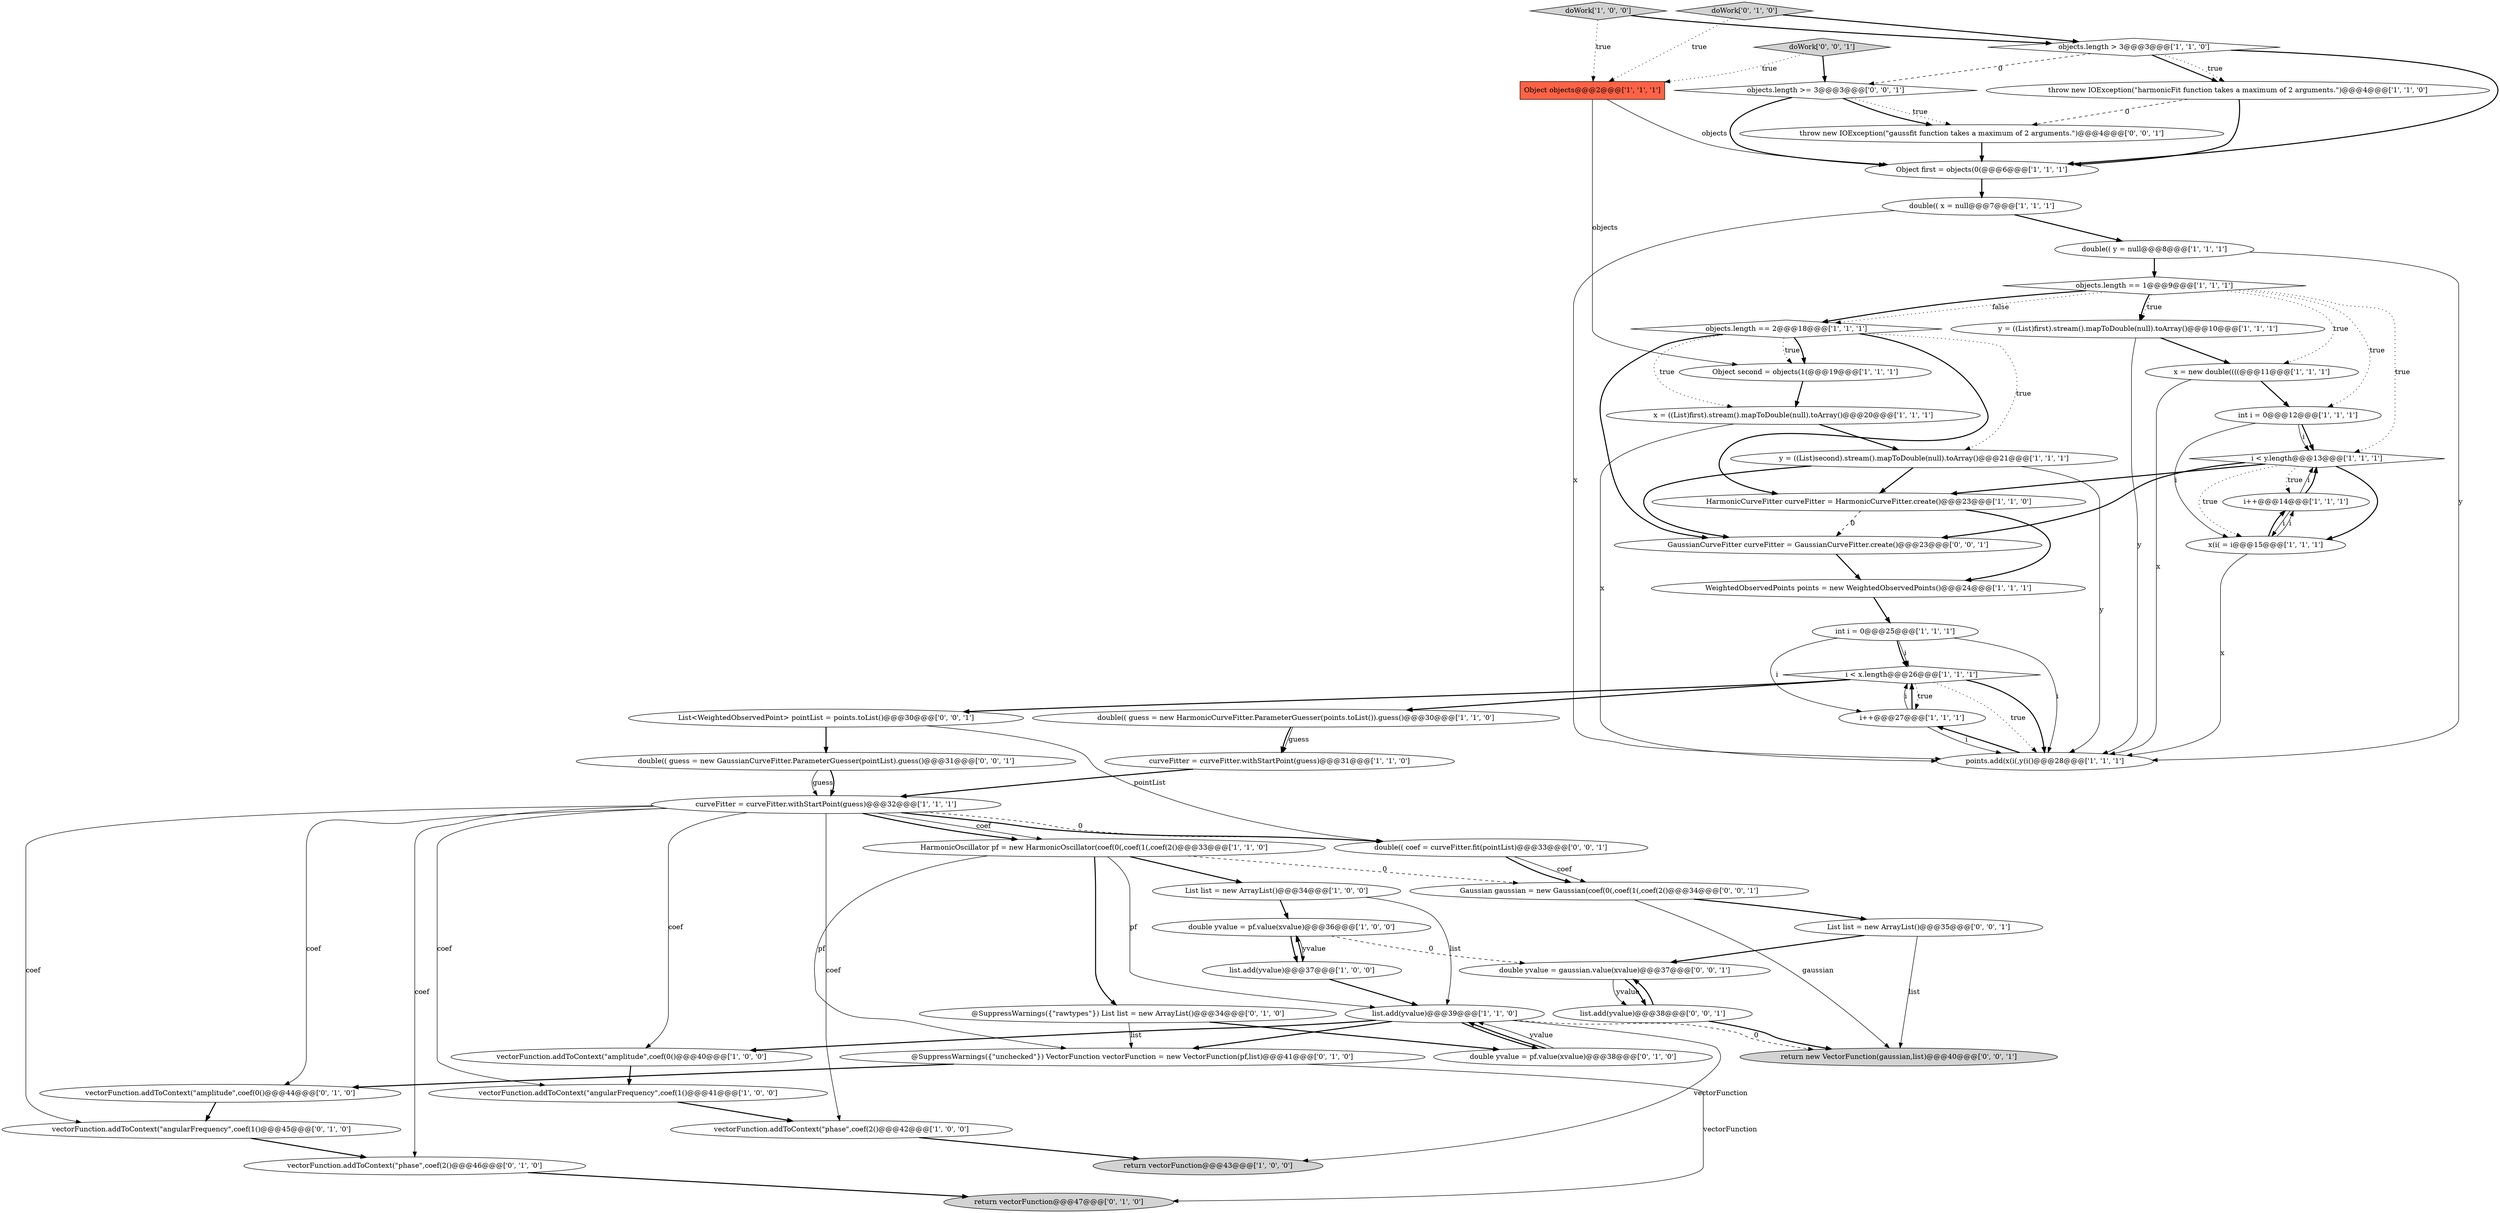 digraph {
5 [style = filled, label = "vectorFunction.addToContext(\"phase\",coef(2()@@@42@@@['1', '0', '0']", fillcolor = white, shape = ellipse image = "AAA0AAABBB1BBB"];
26 [style = filled, label = "double(( x = null@@@7@@@['1', '1', '1']", fillcolor = white, shape = ellipse image = "AAA0AAABBB1BBB"];
9 [style = filled, label = "i < x.length@@@26@@@['1', '1', '1']", fillcolor = white, shape = diamond image = "AAA0AAABBB1BBB"];
24 [style = filled, label = "i++@@@27@@@['1', '1', '1']", fillcolor = white, shape = ellipse image = "AAA0AAABBB1BBB"];
3 [style = filled, label = "vectorFunction.addToContext(\"angularFrequency\",coef(1()@@@41@@@['1', '0', '0']", fillcolor = white, shape = ellipse image = "AAA0AAABBB1BBB"];
55 [style = filled, label = "throw new IOException(\"gaussfit function takes a maximum of 2 arguments.\")@@@4@@@['0', '0', '1']", fillcolor = white, shape = ellipse image = "AAA0AAABBB3BBB"];
12 [style = filled, label = "int i = 0@@@12@@@['1', '1', '1']", fillcolor = white, shape = ellipse image = "AAA0AAABBB1BBB"];
35 [style = filled, label = "list.add(yvalue)@@@37@@@['1', '0', '0']", fillcolor = white, shape = ellipse image = "AAA0AAABBB1BBB"];
32 [style = filled, label = "WeightedObservedPoints points = new WeightedObservedPoints()@@@24@@@['1', '1', '1']", fillcolor = white, shape = ellipse image = "AAA0AAABBB1BBB"];
33 [style = filled, label = "double yvalue = pf.value(xvalue)@@@36@@@['1', '0', '0']", fillcolor = white, shape = ellipse image = "AAA0AAABBB1BBB"];
39 [style = filled, label = "vectorFunction.addToContext(\"amplitude\",coef(0()@@@44@@@['0', '1', '0']", fillcolor = white, shape = ellipse image = "AAA0AAABBB2BBB"];
22 [style = filled, label = "x = ((List)first).stream().mapToDouble(null).toArray()@@@20@@@['1', '1', '1']", fillcolor = white, shape = ellipse image = "AAA0AAABBB1BBB"];
46 [style = filled, label = "Gaussian gaussian = new Gaussian(coef(0(,coef(1(,coef(2()@@@34@@@['0', '0', '1']", fillcolor = white, shape = ellipse image = "AAA0AAABBB3BBB"];
6 [style = filled, label = "doWork['1', '0', '0']", fillcolor = lightgray, shape = diamond image = "AAA0AAABBB1BBB"];
37 [style = filled, label = "@SuppressWarnings({\"unchecked\"}) VectorFunction vectorFunction = new VectorFunction(pf,list)@@@41@@@['0', '1', '0']", fillcolor = white, shape = ellipse image = "AAA0AAABBB2BBB"];
10 [style = filled, label = "points.add(x(i(,y(i()@@@28@@@['1', '1', '1']", fillcolor = white, shape = ellipse image = "AAA0AAABBB1BBB"];
29 [style = filled, label = "i < y.length@@@13@@@['1', '1', '1']", fillcolor = white, shape = diamond image = "AAA0AAABBB1BBB"];
34 [style = filled, label = "y = ((List)second).stream().mapToDouble(null).toArray()@@@21@@@['1', '1', '1']", fillcolor = white, shape = ellipse image = "AAA0AAABBB1BBB"];
11 [style = filled, label = "curveFitter = curveFitter.withStartPoint(guess)@@@31@@@['1', '1', '0']", fillcolor = white, shape = ellipse image = "AAA0AAABBB1BBB"];
31 [style = filled, label = "i++@@@14@@@['1', '1', '1']", fillcolor = white, shape = ellipse image = "AAA0AAABBB1BBB"];
21 [style = filled, label = "List list = new ArrayList()@@@34@@@['1', '0', '0']", fillcolor = white, shape = ellipse image = "AAA0AAABBB1BBB"];
44 [style = filled, label = "List<WeightedObservedPoint> pointList = points.toList()@@@30@@@['0', '0', '1']", fillcolor = white, shape = ellipse image = "AAA0AAABBB3BBB"];
2 [style = filled, label = "objects.length == 2@@@18@@@['1', '1', '1']", fillcolor = white, shape = diamond image = "AAA0AAABBB1BBB"];
48 [style = filled, label = "list.add(yvalue)@@@38@@@['0', '0', '1']", fillcolor = white, shape = ellipse image = "AAA0AAABBB3BBB"];
38 [style = filled, label = "double yvalue = pf.value(xvalue)@@@38@@@['0', '1', '0']", fillcolor = white, shape = ellipse image = "AAA0AAABBB2BBB"];
40 [style = filled, label = "return vectorFunction@@@47@@@['0', '1', '0']", fillcolor = lightgray, shape = ellipse image = "AAA0AAABBB2BBB"];
52 [style = filled, label = "GaussianCurveFitter curveFitter = GaussianCurveFitter.create()@@@23@@@['0', '0', '1']", fillcolor = white, shape = ellipse image = "AAA0AAABBB3BBB"];
14 [style = filled, label = "vectorFunction.addToContext(\"amplitude\",coef(0()@@@40@@@['1', '0', '0']", fillcolor = white, shape = ellipse image = "AAA0AAABBB1BBB"];
47 [style = filled, label = "doWork['0', '0', '1']", fillcolor = lightgray, shape = diamond image = "AAA0AAABBB3BBB"];
0 [style = filled, label = "objects.length > 3@@@3@@@['1', '1', '0']", fillcolor = white, shape = diamond image = "AAA0AAABBB1BBB"];
50 [style = filled, label = "return new VectorFunction(gaussian,list)@@@40@@@['0', '0', '1']", fillcolor = lightgray, shape = ellipse image = "AAA0AAABBB3BBB"];
53 [style = filled, label = "double(( coef = curveFitter.fit(pointList)@@@33@@@['0', '0', '1']", fillcolor = white, shape = ellipse image = "AAA0AAABBB3BBB"];
54 [style = filled, label = "double yvalue = gaussian.value(xvalue)@@@37@@@['0', '0', '1']", fillcolor = white, shape = ellipse image = "AAA0AAABBB3BBB"];
28 [style = filled, label = "double(( guess = new HarmonicCurveFitter.ParameterGuesser(points.toList()).guess()@@@30@@@['1', '1', '0']", fillcolor = white, shape = ellipse image = "AAA0AAABBB1BBB"];
20 [style = filled, label = "HarmonicOscillator pf = new HarmonicOscillator(coef(0(,coef(1(,coef(2()@@@33@@@['1', '1', '0']", fillcolor = white, shape = ellipse image = "AAA0AAABBB1BBB"];
15 [style = filled, label = "return vectorFunction@@@43@@@['1', '0', '0']", fillcolor = lightgray, shape = ellipse image = "AAA0AAABBB1BBB"];
7 [style = filled, label = "int i = 0@@@25@@@['1', '1', '1']", fillcolor = white, shape = ellipse image = "AAA0AAABBB1BBB"];
45 [style = filled, label = "double(( guess = new GaussianCurveFitter.ParameterGuesser(pointList).guess()@@@31@@@['0', '0', '1']", fillcolor = white, shape = ellipse image = "AAA0AAABBB3BBB"];
42 [style = filled, label = "doWork['0', '1', '0']", fillcolor = lightgray, shape = diamond image = "AAA0AAABBB2BBB"];
18 [style = filled, label = "list.add(yvalue)@@@39@@@['1', '1', '0']", fillcolor = white, shape = ellipse image = "AAA0AAABBB1BBB"];
13 [style = filled, label = "Object objects@@@2@@@['1', '1', '1']", fillcolor = tomato, shape = box image = "AAA0AAABBB1BBB"];
1 [style = filled, label = "Object first = objects(0(@@@6@@@['1', '1', '1']", fillcolor = white, shape = ellipse image = "AAA0AAABBB1BBB"];
30 [style = filled, label = "curveFitter = curveFitter.withStartPoint(guess)@@@32@@@['1', '1', '1']", fillcolor = white, shape = ellipse image = "AAA0AAABBB1BBB"];
16 [style = filled, label = "HarmonicCurveFitter curveFitter = HarmonicCurveFitter.create()@@@23@@@['1', '1', '0']", fillcolor = white, shape = ellipse image = "AAA0AAABBB1BBB"];
27 [style = filled, label = "objects.length == 1@@@9@@@['1', '1', '1']", fillcolor = white, shape = diamond image = "AAA0AAABBB1BBB"];
43 [style = filled, label = "vectorFunction.addToContext(\"phase\",coef(2()@@@46@@@['0', '1', '0']", fillcolor = white, shape = ellipse image = "AAA0AAABBB2BBB"];
49 [style = filled, label = "List list = new ArrayList()@@@35@@@['0', '0', '1']", fillcolor = white, shape = ellipse image = "AAA0AAABBB3BBB"];
4 [style = filled, label = "throw new IOException(\"harmonicFit function takes a maximum of 2 arguments.\")@@@4@@@['1', '1', '0']", fillcolor = white, shape = ellipse image = "AAA0AAABBB1BBB"];
25 [style = filled, label = "y = ((List)first).stream().mapToDouble(null).toArray()@@@10@@@['1', '1', '1']", fillcolor = white, shape = ellipse image = "AAA0AAABBB1BBB"];
19 [style = filled, label = "x(i( = i@@@15@@@['1', '1', '1']", fillcolor = white, shape = ellipse image = "AAA0AAABBB1BBB"];
41 [style = filled, label = "vectorFunction.addToContext(\"angularFrequency\",coef(1()@@@45@@@['0', '1', '0']", fillcolor = white, shape = ellipse image = "AAA0AAABBB2BBB"];
51 [style = filled, label = "objects.length >= 3@@@3@@@['0', '0', '1']", fillcolor = white, shape = diamond image = "AAA0AAABBB3BBB"];
36 [style = filled, label = "@SuppressWarnings({\"rawtypes\"}) List list = new ArrayList()@@@34@@@['0', '1', '0']", fillcolor = white, shape = ellipse image = "AAA0AAABBB2BBB"];
8 [style = filled, label = "Object second = objects(1(@@@19@@@['1', '1', '1']", fillcolor = white, shape = ellipse image = "AAA0AAABBB1BBB"];
23 [style = filled, label = "double(( y = null@@@8@@@['1', '1', '1']", fillcolor = white, shape = ellipse image = "AAA0AAABBB1BBB"];
17 [style = filled, label = "x = new double((((@@@11@@@['1', '1', '1']", fillcolor = white, shape = ellipse image = "AAA0AAABBB1BBB"];
35->33 [style = bold, label=""];
29->19 [style = bold, label=""];
0->4 [style = bold, label=""];
31->29 [style = solid, label="i"];
24->10 [style = solid, label="i"];
10->24 [style = bold, label=""];
14->3 [style = bold, label=""];
2->8 [style = dotted, label="true"];
7->10 [style = solid, label="i"];
27->12 [style = dotted, label="true"];
25->17 [style = bold, label=""];
9->10 [style = dotted, label="true"];
51->1 [style = bold, label=""];
47->51 [style = bold, label=""];
39->41 [style = bold, label=""];
49->50 [style = solid, label="list"];
52->32 [style = bold, label=""];
55->1 [style = bold, label=""];
22->10 [style = solid, label="x"];
18->38 [style = bold, label=""];
35->18 [style = bold, label=""];
29->19 [style = dotted, label="true"];
29->31 [style = dotted, label="true"];
2->34 [style = dotted, label="true"];
19->31 [style = solid, label="i"];
26->23 [style = bold, label=""];
32->7 [style = bold, label=""];
9->28 [style = bold, label=""];
34->10 [style = solid, label="y"];
31->29 [style = bold, label=""];
36->38 [style = bold, label=""];
28->11 [style = bold, label=""];
26->10 [style = solid, label="x"];
13->1 [style = solid, label="objects"];
23->27 [style = bold, label=""];
30->43 [style = solid, label="coef"];
7->9 [style = solid, label="i"];
42->13 [style = dotted, label="true"];
33->35 [style = solid, label="yvalue"];
27->25 [style = bold, label=""];
46->50 [style = solid, label="gaussian"];
27->29 [style = dotted, label="true"];
38->18 [style = bold, label=""];
37->40 [style = solid, label="vectorFunction"];
7->9 [style = bold, label=""];
48->50 [style = bold, label=""];
48->54 [style = bold, label=""];
9->24 [style = dotted, label="true"];
17->10 [style = solid, label="x"];
36->37 [style = solid, label="list"];
49->54 [style = bold, label=""];
4->1 [style = bold, label=""];
30->5 [style = solid, label="coef"];
11->30 [style = bold, label=""];
33->35 [style = bold, label=""];
20->37 [style = solid, label="pf"];
18->15 [style = solid, label="vectorFunction"];
31->19 [style = solid, label="i"];
8->22 [style = bold, label=""];
27->2 [style = dotted, label="false"];
2->22 [style = dotted, label="true"];
12->29 [style = bold, label=""];
34->52 [style = bold, label=""];
0->51 [style = dashed, label="0"];
38->18 [style = solid, label="yvalue"];
2->16 [style = bold, label=""];
51->55 [style = dotted, label="true"];
27->25 [style = dotted, label="true"];
20->36 [style = bold, label=""];
53->46 [style = solid, label="coef"];
30->41 [style = solid, label="coef"];
45->30 [style = solid, label="guess"];
16->32 [style = bold, label=""];
9->10 [style = bold, label=""];
54->48 [style = solid, label="yvalue"];
53->46 [style = bold, label=""];
4->55 [style = dashed, label="0"];
18->50 [style = dashed, label="0"];
44->53 [style = solid, label="pointList"];
21->33 [style = bold, label=""];
6->0 [style = bold, label=""];
16->52 [style = dashed, label="0"];
45->30 [style = bold, label=""];
47->13 [style = dotted, label="true"];
2->8 [style = bold, label=""];
30->14 [style = solid, label="coef"];
6->13 [style = dotted, label="true"];
30->20 [style = bold, label=""];
29->16 [style = bold, label=""];
24->9 [style = solid, label="i"];
30->3 [style = solid, label="coef"];
19->10 [style = solid, label="x"];
43->40 [style = bold, label=""];
24->9 [style = bold, label=""];
51->55 [style = bold, label=""];
1->26 [style = bold, label=""];
23->10 [style = solid, label="y"];
18->14 [style = bold, label=""];
30->53 [style = bold, label=""];
12->19 [style = solid, label="i"];
42->0 [style = bold, label=""];
29->52 [style = bold, label=""];
46->49 [style = bold, label=""];
33->54 [style = dashed, label="0"];
9->44 [style = bold, label=""];
7->24 [style = solid, label="i"];
27->17 [style = dotted, label="true"];
25->10 [style = solid, label="y"];
41->43 [style = bold, label=""];
44->45 [style = bold, label=""];
21->18 [style = solid, label="list"];
17->12 [style = bold, label=""];
2->52 [style = bold, label=""];
30->53 [style = dashed, label="0"];
0->1 [style = bold, label=""];
3->5 [style = bold, label=""];
5->15 [style = bold, label=""];
12->29 [style = solid, label="i"];
20->18 [style = solid, label="pf"];
20->21 [style = bold, label=""];
37->39 [style = bold, label=""];
30->39 [style = solid, label="coef"];
22->34 [style = bold, label=""];
34->16 [style = bold, label=""];
54->48 [style = bold, label=""];
20->46 [style = dashed, label="0"];
18->37 [style = bold, label=""];
28->11 [style = solid, label="guess"];
0->4 [style = dotted, label="true"];
19->31 [style = bold, label=""];
13->8 [style = solid, label="objects"];
30->20 [style = solid, label="coef"];
27->2 [style = bold, label=""];
}
